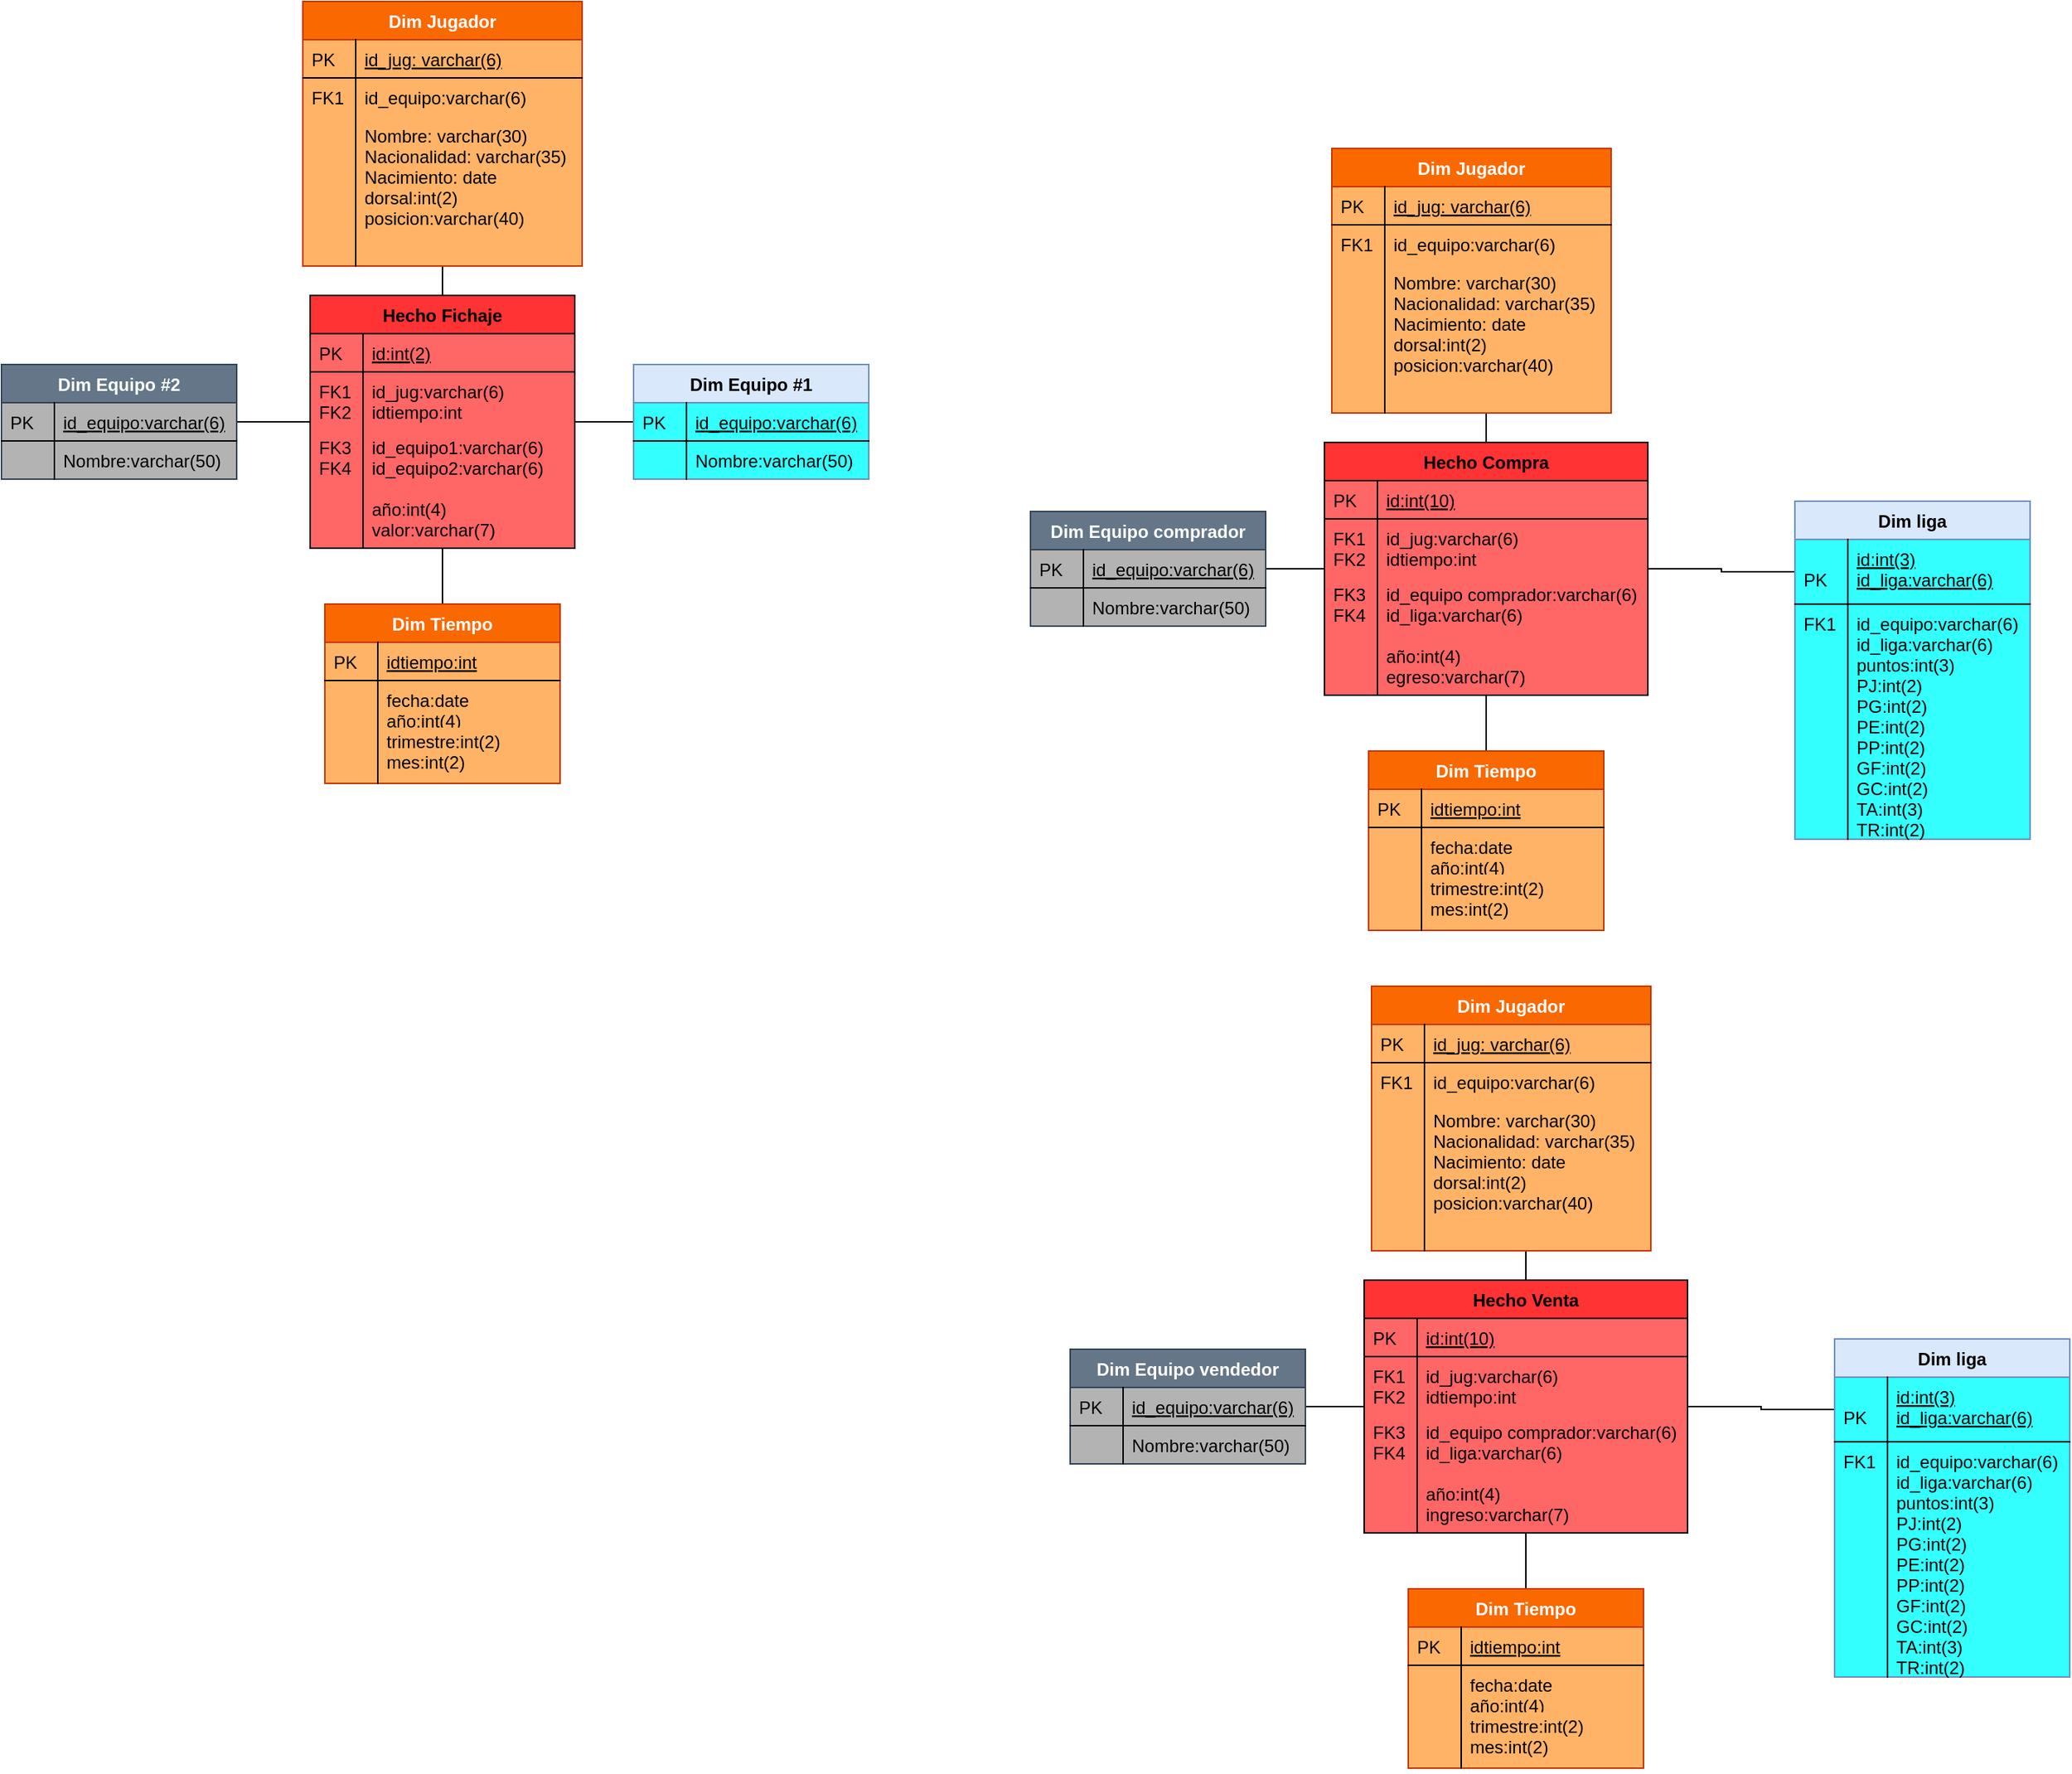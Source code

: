 <mxfile version="12.9.12" type="device"><diagram id="C5RBs43oDa-KdzZeNtuy" name="Page-1"><mxGraphModel dx="1153" dy="532" grid="1" gridSize="10" guides="1" tooltips="1" connect="1" arrows="1" fold="1" page="1" pageScale="1" pageWidth="827" pageHeight="1169" math="0" shadow="0"><root><mxCell id="WIyWlLk6GJQsqaUBKTNV-0"/><mxCell id="WIyWlLk6GJQsqaUBKTNV-1" parent="WIyWlLk6GJQsqaUBKTNV-0"/><mxCell id="Xb6AfM-l7uWaclbWprTv-17" style="edgeStyle=orthogonalEdgeStyle;rounded=0;orthogonalLoop=1;jettySize=auto;html=1;entryX=0.5;entryY=1;entryDx=0;entryDy=0;endArrow=none;endFill=0;" edge="1" parent="WIyWlLk6GJQsqaUBKTNV-1" source="zkfFHV4jXpPFQw0GAbJ--64" target="zkfFHV4jXpPFQw0GAbJ--56"><mxGeometry relative="1" as="geometry"/></mxCell><mxCell id="zkfFHV4jXpPFQw0GAbJ--64" value="Hecho Fichaje" style="swimlane;fontStyle=1;childLayout=stackLayout;horizontal=1;startSize=26;horizontalStack=0;resizeParent=1;resizeLast=0;collapsible=1;marginBottom=0;rounded=0;shadow=0;strokeWidth=1;swimlaneFillColor=#FF6666;fillColor=#FF3333;" parent="WIyWlLk6GJQsqaUBKTNV-1" vertex="1"><mxGeometry x="310" y="240" width="180" height="172" as="geometry"><mxRectangle x="260" y="270" width="160" height="26" as="alternateBounds"/></mxGeometry></mxCell><mxCell id="zkfFHV4jXpPFQw0GAbJ--65" value="id:int(2)" style="shape=partialRectangle;top=0;left=0;right=0;bottom=1;align=left;verticalAlign=top;fillColor=none;spacingLeft=40;spacingRight=4;overflow=hidden;rotatable=0;points=[[0,0.5],[1,0.5]];portConstraint=eastwest;dropTarget=0;rounded=0;shadow=0;strokeWidth=1;fontStyle=4" parent="zkfFHV4jXpPFQw0GAbJ--64" vertex="1"><mxGeometry y="26" width="180" height="26" as="geometry"/></mxCell><mxCell id="zkfFHV4jXpPFQw0GAbJ--66" value="PK" style="shape=partialRectangle;top=0;left=0;bottom=0;fillColor=none;align=left;verticalAlign=top;spacingLeft=4;spacingRight=4;overflow=hidden;rotatable=0;points=[];portConstraint=eastwest;part=1;" parent="zkfFHV4jXpPFQw0GAbJ--65" vertex="1" connectable="0"><mxGeometry width="36" height="26" as="geometry"/></mxCell><mxCell id="zkfFHV4jXpPFQw0GAbJ--67" value="id_jug:varchar(6)&#10;idtiempo:int" style="shape=partialRectangle;top=0;left=0;right=0;bottom=0;align=left;verticalAlign=top;fillColor=none;spacingLeft=40;spacingRight=4;overflow=hidden;rotatable=0;points=[[0,0.5],[1,0.5]];portConstraint=eastwest;dropTarget=0;rounded=0;shadow=0;strokeWidth=1;" parent="zkfFHV4jXpPFQw0GAbJ--64" vertex="1"><mxGeometry y="52" width="180" height="38" as="geometry"/></mxCell><mxCell id="zkfFHV4jXpPFQw0GAbJ--68" value="FK1&#10;FK2" style="shape=partialRectangle;top=0;left=0;bottom=0;fillColor=none;align=left;verticalAlign=top;spacingLeft=4;spacingRight=4;overflow=hidden;rotatable=0;points=[];portConstraint=eastwest;part=1;" parent="zkfFHV4jXpPFQw0GAbJ--67" vertex="1" connectable="0"><mxGeometry width="36" height="38" as="geometry"/></mxCell><mxCell id="zkfFHV4jXpPFQw0GAbJ--69" value="id_equipo1:varchar(6)&#10;id_equipo2:varchar(6)&#10;&#10;año:int(4)&#10;valor:varchar(7)" style="shape=partialRectangle;top=0;left=0;right=0;bottom=0;align=left;verticalAlign=top;fillColor=none;spacingLeft=40;spacingRight=4;overflow=hidden;rotatable=0;points=[[0,0.5],[1,0.5]];portConstraint=eastwest;dropTarget=0;rounded=0;shadow=0;strokeWidth=1;" parent="zkfFHV4jXpPFQw0GAbJ--64" vertex="1"><mxGeometry y="90" width="180" height="82" as="geometry"/></mxCell><mxCell id="zkfFHV4jXpPFQw0GAbJ--70" value="FK3&#10;FK4" style="shape=partialRectangle;top=0;left=0;bottom=0;fillColor=none;align=left;verticalAlign=top;spacingLeft=4;spacingRight=4;overflow=hidden;rotatable=0;points=[];portConstraint=eastwest;part=1;" parent="zkfFHV4jXpPFQw0GAbJ--69" vertex="1" connectable="0"><mxGeometry width="36" height="82" as="geometry"/></mxCell><mxCell id="Xb6AfM-l7uWaclbWprTv-16" style="edgeStyle=orthogonalEdgeStyle;rounded=0;orthogonalLoop=1;jettySize=auto;html=1;endArrow=none;endFill=0;" edge="1" parent="WIyWlLk6GJQsqaUBKTNV-1" source="Xb6AfM-l7uWaclbWprTv-0" target="zkfFHV4jXpPFQw0GAbJ--64"><mxGeometry relative="1" as="geometry"/></mxCell><mxCell id="Xb6AfM-l7uWaclbWprTv-19" style="edgeStyle=orthogonalEdgeStyle;rounded=0;orthogonalLoop=1;jettySize=auto;html=1;endArrow=none;endFill=0;" edge="1" parent="WIyWlLk6GJQsqaUBKTNV-1" source="Xb6AfM-l7uWaclbWprTv-6" target="zkfFHV4jXpPFQw0GAbJ--64"><mxGeometry relative="1" as="geometry"/></mxCell><mxCell id="Xb6AfM-l7uWaclbWprTv-14" style="edgeStyle=orthogonalEdgeStyle;rounded=0;orthogonalLoop=1;jettySize=auto;html=1;endArrow=none;endFill=0;" edge="1" parent="WIyWlLk6GJQsqaUBKTNV-1" source="zkfFHV4jXpPFQw0GAbJ--52" target="zkfFHV4jXpPFQw0GAbJ--64"><mxGeometry relative="1" as="geometry"/></mxCell><mxCell id="Xb6AfM-l7uWaclbWprTv-0" value="Dim Equipo #2" style="swimlane;fontStyle=1;childLayout=stackLayout;horizontal=1;startSize=26;horizontalStack=0;resizeParent=1;resizeLast=0;collapsible=1;marginBottom=0;rounded=0;shadow=0;strokeWidth=1;fillColor=#647687;strokeColor=#314354;comic=0;glass=0;swimlaneFillColor=#B3B3B3;fontColor=#ffffff;" vertex="1" parent="WIyWlLk6GJQsqaUBKTNV-1"><mxGeometry x="100" y="287" width="160" height="78" as="geometry"><mxRectangle x="20" y="80" width="160" height="26" as="alternateBounds"/></mxGeometry></mxCell><mxCell id="Xb6AfM-l7uWaclbWprTv-1" value="id_equipo:varchar(6)" style="shape=partialRectangle;top=0;left=0;right=0;bottom=1;align=left;verticalAlign=top;fillColor=none;spacingLeft=40;spacingRight=4;overflow=hidden;rotatable=0;points=[[0,0.5],[1,0.5]];portConstraint=eastwest;dropTarget=0;rounded=0;shadow=0;strokeWidth=1;fontStyle=4" vertex="1" parent="Xb6AfM-l7uWaclbWprTv-0"><mxGeometry y="26" width="160" height="26" as="geometry"/></mxCell><mxCell id="Xb6AfM-l7uWaclbWprTv-2" value="PK" style="shape=partialRectangle;top=0;left=0;bottom=0;fillColor=none;align=left;verticalAlign=top;spacingLeft=4;spacingRight=4;overflow=hidden;rotatable=0;points=[];portConstraint=eastwest;part=1;" vertex="1" connectable="0" parent="Xb6AfM-l7uWaclbWprTv-1"><mxGeometry width="36" height="26" as="geometry"/></mxCell><mxCell id="Xb6AfM-l7uWaclbWprTv-3" value="Nombre:varchar(50)" style="shape=partialRectangle;top=0;left=0;right=0;bottom=0;align=left;verticalAlign=top;fillColor=none;spacingLeft=40;spacingRight=4;overflow=hidden;rotatable=0;points=[[0,0.5],[1,0.5]];portConstraint=eastwest;dropTarget=0;rounded=0;shadow=0;strokeWidth=1;" vertex="1" parent="Xb6AfM-l7uWaclbWprTv-0"><mxGeometry y="52" width="160" height="26" as="geometry"/></mxCell><mxCell id="Xb6AfM-l7uWaclbWprTv-4" value="" style="shape=partialRectangle;top=0;left=0;bottom=0;fillColor=none;align=left;verticalAlign=top;spacingLeft=4;spacingRight=4;overflow=hidden;rotatable=0;points=[];portConstraint=eastwest;part=1;" vertex="1" connectable="0" parent="Xb6AfM-l7uWaclbWprTv-3"><mxGeometry width="36" height="26" as="geometry"/></mxCell><mxCell id="zkfFHV4jXpPFQw0GAbJ--51" value="Dim Equipo #1" style="swimlane;fontStyle=1;childLayout=stackLayout;horizontal=1;startSize=26;horizontalStack=0;resizeParent=1;resizeLast=0;collapsible=1;marginBottom=0;rounded=0;shadow=0;strokeWidth=1;fillColor=#dae8fc;strokeColor=#6c8ebf;comic=0;glass=0;gradientColor=none;swimlaneFillColor=#33FFFF;" parent="WIyWlLk6GJQsqaUBKTNV-1" vertex="1"><mxGeometry x="530" y="287" width="160" height="78" as="geometry"><mxRectangle x="20" y="80" width="160" height="26" as="alternateBounds"/></mxGeometry></mxCell><mxCell id="zkfFHV4jXpPFQw0GAbJ--52" value="id_equipo:varchar(6)" style="shape=partialRectangle;top=0;left=0;right=0;bottom=1;align=left;verticalAlign=top;fillColor=none;spacingLeft=40;spacingRight=4;overflow=hidden;rotatable=0;points=[[0,0.5],[1,0.5]];portConstraint=eastwest;dropTarget=0;rounded=0;shadow=0;strokeWidth=1;fontStyle=4" parent="zkfFHV4jXpPFQw0GAbJ--51" vertex="1"><mxGeometry y="26" width="160" height="26" as="geometry"/></mxCell><mxCell id="zkfFHV4jXpPFQw0GAbJ--53" value="PK" style="shape=partialRectangle;top=0;left=0;bottom=0;fillColor=none;align=left;verticalAlign=top;spacingLeft=4;spacingRight=4;overflow=hidden;rotatable=0;points=[];portConstraint=eastwest;part=1;" parent="zkfFHV4jXpPFQw0GAbJ--52" vertex="1" connectable="0"><mxGeometry width="36" height="26" as="geometry"/></mxCell><mxCell id="zkfFHV4jXpPFQw0GAbJ--54" value="Nombre:varchar(50)" style="shape=partialRectangle;top=0;left=0;right=0;bottom=0;align=left;verticalAlign=top;fillColor=none;spacingLeft=40;spacingRight=4;overflow=hidden;rotatable=0;points=[[0,0.5],[1,0.5]];portConstraint=eastwest;dropTarget=0;rounded=0;shadow=0;strokeWidth=1;" parent="zkfFHV4jXpPFQw0GAbJ--51" vertex="1"><mxGeometry y="52" width="160" height="26" as="geometry"/></mxCell><mxCell id="zkfFHV4jXpPFQw0GAbJ--55" value="" style="shape=partialRectangle;top=0;left=0;bottom=0;fillColor=none;align=left;verticalAlign=top;spacingLeft=4;spacingRight=4;overflow=hidden;rotatable=0;points=[];portConstraint=eastwest;part=1;" parent="zkfFHV4jXpPFQw0GAbJ--54" vertex="1" connectable="0"><mxGeometry width="36" height="26" as="geometry"/></mxCell><mxCell id="zkfFHV4jXpPFQw0GAbJ--56" value="Dim Jugador" style="swimlane;fontStyle=1;childLayout=stackLayout;horizontal=1;startSize=26;horizontalStack=0;resizeParent=1;resizeLast=0;collapsible=1;marginBottom=0;rounded=0;shadow=0;strokeWidth=1;swimlaneFillColor=#FFB366;fillColor=#fa6800;strokeColor=#C73500;fontColor=#ffffff;" parent="WIyWlLk6GJQsqaUBKTNV-1" vertex="1"><mxGeometry x="305" y="40" width="190" height="180" as="geometry"><mxRectangle x="260" y="80" width="160" height="26" as="alternateBounds"/></mxGeometry></mxCell><mxCell id="zkfFHV4jXpPFQw0GAbJ--57" value="id_jug: varchar(6)" style="shape=partialRectangle;top=0;left=0;right=0;bottom=1;align=left;verticalAlign=top;fillColor=none;spacingLeft=40;spacingRight=4;overflow=hidden;rotatable=0;points=[[0,0.5],[1,0.5]];portConstraint=eastwest;dropTarget=0;rounded=0;shadow=0;strokeWidth=1;fontStyle=4" parent="zkfFHV4jXpPFQw0GAbJ--56" vertex="1"><mxGeometry y="26" width="190" height="26" as="geometry"/></mxCell><mxCell id="zkfFHV4jXpPFQw0GAbJ--58" value="PK" style="shape=partialRectangle;top=0;left=0;bottom=0;fillColor=none;align=left;verticalAlign=top;spacingLeft=4;spacingRight=4;overflow=hidden;rotatable=0;points=[];portConstraint=eastwest;part=1;" parent="zkfFHV4jXpPFQw0GAbJ--57" vertex="1" connectable="0"><mxGeometry width="36" height="26" as="geometry"/></mxCell><mxCell id="zkfFHV4jXpPFQw0GAbJ--59" value="id_equipo:varchar(6)&#10;" style="shape=partialRectangle;top=0;left=0;right=0;bottom=0;align=left;verticalAlign=top;fillColor=none;spacingLeft=40;spacingRight=4;overflow=hidden;rotatable=0;points=[[0,0.5],[1,0.5]];portConstraint=eastwest;dropTarget=0;rounded=0;shadow=0;strokeWidth=1;" parent="zkfFHV4jXpPFQw0GAbJ--56" vertex="1"><mxGeometry y="52" width="190" height="26" as="geometry"/></mxCell><mxCell id="zkfFHV4jXpPFQw0GAbJ--60" value="FK1" style="shape=partialRectangle;top=0;left=0;bottom=0;fillColor=none;align=left;verticalAlign=top;spacingLeft=4;spacingRight=4;overflow=hidden;rotatable=0;points=[];portConstraint=eastwest;part=1;" parent="zkfFHV4jXpPFQw0GAbJ--59" vertex="1" connectable="0"><mxGeometry width="36" height="26" as="geometry"/></mxCell><mxCell id="zkfFHV4jXpPFQw0GAbJ--61" value="Nombre: varchar(30)&#10;Nacionalidad: varchar(35)&#10;Nacimiento: date&#10;dorsal:int(2)&#10;posicion:varchar(40)" style="shape=partialRectangle;top=0;left=0;right=0;bottom=0;align=left;verticalAlign=top;fillColor=none;spacingLeft=40;spacingRight=4;overflow=hidden;rotatable=0;points=[[0,0.5],[1,0.5]];portConstraint=eastwest;dropTarget=0;rounded=0;shadow=0;strokeWidth=1;" parent="zkfFHV4jXpPFQw0GAbJ--56" vertex="1"><mxGeometry y="78" width="190" height="102" as="geometry"/></mxCell><mxCell id="zkfFHV4jXpPFQw0GAbJ--62" value="" style="shape=partialRectangle;top=0;left=0;bottom=0;fillColor=none;align=left;verticalAlign=top;spacingLeft=4;spacingRight=4;overflow=hidden;rotatable=0;points=[];portConstraint=eastwest;part=1;" parent="zkfFHV4jXpPFQw0GAbJ--61" vertex="1" connectable="0"><mxGeometry width="36" height="102.0" as="geometry"/></mxCell><mxCell id="Xb6AfM-l7uWaclbWprTv-6" value="Dim Tiempo" style="swimlane;fontStyle=1;childLayout=stackLayout;horizontal=1;startSize=26;horizontalStack=0;resizeParent=1;resizeLast=0;collapsible=1;marginBottom=0;rounded=0;shadow=0;strokeWidth=1;swimlaneFillColor=#FFB366;fillColor=#fa6800;strokeColor=#C73500;fontColor=#ffffff;" vertex="1" parent="WIyWlLk6GJQsqaUBKTNV-1"><mxGeometry x="320" y="450" width="160" height="122" as="geometry"><mxRectangle x="260" y="80" width="160" height="26" as="alternateBounds"/></mxGeometry></mxCell><mxCell id="Xb6AfM-l7uWaclbWprTv-7" value="idtiempo:int" style="shape=partialRectangle;top=0;left=0;right=0;bottom=1;align=left;verticalAlign=top;fillColor=none;spacingLeft=40;spacingRight=4;overflow=hidden;rotatable=0;points=[[0,0.5],[1,0.5]];portConstraint=eastwest;dropTarget=0;rounded=0;shadow=0;strokeWidth=1;fontStyle=4" vertex="1" parent="Xb6AfM-l7uWaclbWprTv-6"><mxGeometry y="26" width="160" height="26" as="geometry"/></mxCell><mxCell id="Xb6AfM-l7uWaclbWprTv-8" value="PK" style="shape=partialRectangle;top=0;left=0;bottom=0;fillColor=none;align=left;verticalAlign=top;spacingLeft=4;spacingRight=4;overflow=hidden;rotatable=0;points=[];portConstraint=eastwest;part=1;" vertex="1" connectable="0" parent="Xb6AfM-l7uWaclbWprTv-7"><mxGeometry width="36" height="26" as="geometry"/></mxCell><mxCell id="Xb6AfM-l7uWaclbWprTv-9" value="fecha:date&#10;año:int(4)" style="shape=partialRectangle;top=0;left=0;right=0;bottom=0;align=left;verticalAlign=top;fillColor=none;spacingLeft=40;spacingRight=4;overflow=hidden;rotatable=0;points=[[0,0.5],[1,0.5]];portConstraint=eastwest;dropTarget=0;rounded=0;shadow=0;strokeWidth=1;" vertex="1" parent="Xb6AfM-l7uWaclbWprTv-6"><mxGeometry y="52" width="160" height="28" as="geometry"/></mxCell><mxCell id="Xb6AfM-l7uWaclbWprTv-10" value="" style="shape=partialRectangle;top=0;left=0;bottom=0;fillColor=none;align=left;verticalAlign=top;spacingLeft=4;spacingRight=4;overflow=hidden;rotatable=0;points=[];portConstraint=eastwest;part=1;" vertex="1" connectable="0" parent="Xb6AfM-l7uWaclbWprTv-9"><mxGeometry width="36" height="28" as="geometry"/></mxCell><mxCell id="Xb6AfM-l7uWaclbWprTv-11" value="trimestre:int(2)&#10;mes:int(2)" style="shape=partialRectangle;top=0;left=0;right=0;bottom=0;align=left;verticalAlign=top;fillColor=none;spacingLeft=40;spacingRight=4;overflow=hidden;rotatable=0;points=[[0,0.5],[1,0.5]];portConstraint=eastwest;dropTarget=0;rounded=0;shadow=0;strokeWidth=1;" vertex="1" parent="Xb6AfM-l7uWaclbWprTv-6"><mxGeometry y="80" width="160" height="42" as="geometry"/></mxCell><mxCell id="Xb6AfM-l7uWaclbWprTv-12" value="" style="shape=partialRectangle;top=0;left=0;bottom=0;fillColor=none;align=left;verticalAlign=top;spacingLeft=4;spacingRight=4;overflow=hidden;rotatable=0;points=[];portConstraint=eastwest;part=1;" vertex="1" connectable="0" parent="Xb6AfM-l7uWaclbWprTv-11"><mxGeometry width="36" height="42" as="geometry"/></mxCell><mxCell id="Xb6AfM-l7uWaclbWprTv-20" style="edgeStyle=orthogonalEdgeStyle;rounded=0;orthogonalLoop=1;jettySize=auto;html=1;entryX=0.5;entryY=1;entryDx=0;entryDy=0;endArrow=none;endFill=0;" edge="1" parent="WIyWlLk6GJQsqaUBKTNV-1" source="Xb6AfM-l7uWaclbWprTv-21" target="Xb6AfM-l7uWaclbWprTv-41"><mxGeometry relative="1" as="geometry"/></mxCell><mxCell id="Xb6AfM-l7uWaclbWprTv-28" style="edgeStyle=orthogonalEdgeStyle;rounded=0;orthogonalLoop=1;jettySize=auto;html=1;endArrow=none;endFill=0;" edge="1" parent="WIyWlLk6GJQsqaUBKTNV-1" source="Xb6AfM-l7uWaclbWprTv-31" target="Xb6AfM-l7uWaclbWprTv-21"><mxGeometry relative="1" as="geometry"/></mxCell><mxCell id="Xb6AfM-l7uWaclbWprTv-29" style="edgeStyle=orthogonalEdgeStyle;rounded=0;orthogonalLoop=1;jettySize=auto;html=1;endArrow=none;endFill=0;" edge="1" parent="WIyWlLk6GJQsqaUBKTNV-1" source="Xb6AfM-l7uWaclbWprTv-48" target="Xb6AfM-l7uWaclbWprTv-21"><mxGeometry relative="1" as="geometry"/></mxCell><mxCell id="Xb6AfM-l7uWaclbWprTv-30" style="edgeStyle=orthogonalEdgeStyle;rounded=0;orthogonalLoop=1;jettySize=auto;html=1;endArrow=none;endFill=0;" edge="1" parent="WIyWlLk6GJQsqaUBKTNV-1" source="Xb6AfM-l7uWaclbWprTv-37" target="Xb6AfM-l7uWaclbWprTv-21"><mxGeometry relative="1" as="geometry"/></mxCell><mxCell id="Xb6AfM-l7uWaclbWprTv-31" value="Dim Equipo comprador" style="swimlane;fontStyle=1;childLayout=stackLayout;horizontal=1;startSize=26;horizontalStack=0;resizeParent=1;resizeLast=0;collapsible=1;marginBottom=0;rounded=0;shadow=0;strokeWidth=1;fillColor=#647687;strokeColor=#314354;comic=0;glass=0;swimlaneFillColor=#B3B3B3;fontColor=#ffffff;" vertex="1" parent="WIyWlLk6GJQsqaUBKTNV-1"><mxGeometry x="800" y="387" width="160" height="78" as="geometry"><mxRectangle x="20" y="80" width="160" height="26" as="alternateBounds"/></mxGeometry></mxCell><mxCell id="Xb6AfM-l7uWaclbWprTv-32" value="id_equipo:varchar(6)" style="shape=partialRectangle;top=0;left=0;right=0;bottom=1;align=left;verticalAlign=top;fillColor=none;spacingLeft=40;spacingRight=4;overflow=hidden;rotatable=0;points=[[0,0.5],[1,0.5]];portConstraint=eastwest;dropTarget=0;rounded=0;shadow=0;strokeWidth=1;fontStyle=4" vertex="1" parent="Xb6AfM-l7uWaclbWprTv-31"><mxGeometry y="26" width="160" height="26" as="geometry"/></mxCell><mxCell id="Xb6AfM-l7uWaclbWprTv-33" value="PK" style="shape=partialRectangle;top=0;left=0;bottom=0;fillColor=none;align=left;verticalAlign=top;spacingLeft=4;spacingRight=4;overflow=hidden;rotatable=0;points=[];portConstraint=eastwest;part=1;" vertex="1" connectable="0" parent="Xb6AfM-l7uWaclbWprTv-32"><mxGeometry width="36" height="26" as="geometry"/></mxCell><mxCell id="Xb6AfM-l7uWaclbWprTv-34" value="Nombre:varchar(50)" style="shape=partialRectangle;top=0;left=0;right=0;bottom=0;align=left;verticalAlign=top;fillColor=none;spacingLeft=40;spacingRight=4;overflow=hidden;rotatable=0;points=[[0,0.5],[1,0.5]];portConstraint=eastwest;dropTarget=0;rounded=0;shadow=0;strokeWidth=1;" vertex="1" parent="Xb6AfM-l7uWaclbWprTv-31"><mxGeometry y="52" width="160" height="26" as="geometry"/></mxCell><mxCell id="Xb6AfM-l7uWaclbWprTv-35" value="" style="shape=partialRectangle;top=0;left=0;bottom=0;fillColor=none;align=left;verticalAlign=top;spacingLeft=4;spacingRight=4;overflow=hidden;rotatable=0;points=[];portConstraint=eastwest;part=1;" vertex="1" connectable="0" parent="Xb6AfM-l7uWaclbWprTv-34"><mxGeometry width="36" height="26" as="geometry"/></mxCell><mxCell id="Xb6AfM-l7uWaclbWprTv-41" value="Dim Jugador" style="swimlane;fontStyle=1;childLayout=stackLayout;horizontal=1;startSize=26;horizontalStack=0;resizeParent=1;resizeLast=0;collapsible=1;marginBottom=0;rounded=0;shadow=0;strokeWidth=1;swimlaneFillColor=#FFB366;fillColor=#fa6800;strokeColor=#C73500;fontColor=#ffffff;" vertex="1" parent="WIyWlLk6GJQsqaUBKTNV-1"><mxGeometry x="1005" y="140" width="190" height="180" as="geometry"><mxRectangle x="260" y="80" width="160" height="26" as="alternateBounds"/></mxGeometry></mxCell><mxCell id="Xb6AfM-l7uWaclbWprTv-42" value="id_jug: varchar(6)" style="shape=partialRectangle;top=0;left=0;right=0;bottom=1;align=left;verticalAlign=top;fillColor=none;spacingLeft=40;spacingRight=4;overflow=hidden;rotatable=0;points=[[0,0.5],[1,0.5]];portConstraint=eastwest;dropTarget=0;rounded=0;shadow=0;strokeWidth=1;fontStyle=4" vertex="1" parent="Xb6AfM-l7uWaclbWprTv-41"><mxGeometry y="26" width="190" height="26" as="geometry"/></mxCell><mxCell id="Xb6AfM-l7uWaclbWprTv-43" value="PK" style="shape=partialRectangle;top=0;left=0;bottom=0;fillColor=none;align=left;verticalAlign=top;spacingLeft=4;spacingRight=4;overflow=hidden;rotatable=0;points=[];portConstraint=eastwest;part=1;" vertex="1" connectable="0" parent="Xb6AfM-l7uWaclbWprTv-42"><mxGeometry width="36" height="26" as="geometry"/></mxCell><mxCell id="Xb6AfM-l7uWaclbWprTv-44" value="id_equipo:varchar(6)&#10;" style="shape=partialRectangle;top=0;left=0;right=0;bottom=0;align=left;verticalAlign=top;fillColor=none;spacingLeft=40;spacingRight=4;overflow=hidden;rotatable=0;points=[[0,0.5],[1,0.5]];portConstraint=eastwest;dropTarget=0;rounded=0;shadow=0;strokeWidth=1;" vertex="1" parent="Xb6AfM-l7uWaclbWprTv-41"><mxGeometry y="52" width="190" height="26" as="geometry"/></mxCell><mxCell id="Xb6AfM-l7uWaclbWprTv-45" value="FK1" style="shape=partialRectangle;top=0;left=0;bottom=0;fillColor=none;align=left;verticalAlign=top;spacingLeft=4;spacingRight=4;overflow=hidden;rotatable=0;points=[];portConstraint=eastwest;part=1;" vertex="1" connectable="0" parent="Xb6AfM-l7uWaclbWprTv-44"><mxGeometry width="36" height="26" as="geometry"/></mxCell><mxCell id="Xb6AfM-l7uWaclbWprTv-46" value="Nombre: varchar(30)&#10;Nacionalidad: varchar(35)&#10;Nacimiento: date&#10;dorsal:int(2)&#10;posicion:varchar(40)" style="shape=partialRectangle;top=0;left=0;right=0;bottom=0;align=left;verticalAlign=top;fillColor=none;spacingLeft=40;spacingRight=4;overflow=hidden;rotatable=0;points=[[0,0.5],[1,0.5]];portConstraint=eastwest;dropTarget=0;rounded=0;shadow=0;strokeWidth=1;" vertex="1" parent="Xb6AfM-l7uWaclbWprTv-41"><mxGeometry y="78" width="190" height="102" as="geometry"/></mxCell><mxCell id="Xb6AfM-l7uWaclbWprTv-47" value="" style="shape=partialRectangle;top=0;left=0;bottom=0;fillColor=none;align=left;verticalAlign=top;spacingLeft=4;spacingRight=4;overflow=hidden;rotatable=0;points=[];portConstraint=eastwest;part=1;" vertex="1" connectable="0" parent="Xb6AfM-l7uWaclbWprTv-46"><mxGeometry width="36" height="102.0" as="geometry"/></mxCell><mxCell id="Xb6AfM-l7uWaclbWprTv-21" value="Hecho Compra" style="swimlane;fontStyle=1;childLayout=stackLayout;horizontal=1;startSize=26;horizontalStack=0;resizeParent=1;resizeLast=0;collapsible=1;marginBottom=0;rounded=0;shadow=0;strokeWidth=1;swimlaneFillColor=#FF6666;fillColor=#FF3333;" vertex="1" parent="WIyWlLk6GJQsqaUBKTNV-1"><mxGeometry x="1000" y="340" width="220" height="172" as="geometry"><mxRectangle x="260" y="270" width="160" height="26" as="alternateBounds"/></mxGeometry></mxCell><mxCell id="Xb6AfM-l7uWaclbWprTv-22" value="id:int(10)" style="shape=partialRectangle;top=0;left=0;right=0;bottom=1;align=left;verticalAlign=top;fillColor=none;spacingLeft=40;spacingRight=4;overflow=hidden;rotatable=0;points=[[0,0.5],[1,0.5]];portConstraint=eastwest;dropTarget=0;rounded=0;shadow=0;strokeWidth=1;fontStyle=4" vertex="1" parent="Xb6AfM-l7uWaclbWprTv-21"><mxGeometry y="26" width="220" height="26" as="geometry"/></mxCell><mxCell id="Xb6AfM-l7uWaclbWprTv-23" value="PK" style="shape=partialRectangle;top=0;left=0;bottom=0;fillColor=none;align=left;verticalAlign=top;spacingLeft=4;spacingRight=4;overflow=hidden;rotatable=0;points=[];portConstraint=eastwest;part=1;" vertex="1" connectable="0" parent="Xb6AfM-l7uWaclbWprTv-22"><mxGeometry width="36" height="26" as="geometry"/></mxCell><mxCell id="Xb6AfM-l7uWaclbWprTv-24" value="id_jug:varchar(6)&#10;idtiempo:int" style="shape=partialRectangle;top=0;left=0;right=0;bottom=0;align=left;verticalAlign=top;fillColor=none;spacingLeft=40;spacingRight=4;overflow=hidden;rotatable=0;points=[[0,0.5],[1,0.5]];portConstraint=eastwest;dropTarget=0;rounded=0;shadow=0;strokeWidth=1;" vertex="1" parent="Xb6AfM-l7uWaclbWprTv-21"><mxGeometry y="52" width="220" height="38" as="geometry"/></mxCell><mxCell id="Xb6AfM-l7uWaclbWprTv-25" value="FK1&#10;FK2" style="shape=partialRectangle;top=0;left=0;bottom=0;fillColor=none;align=left;verticalAlign=top;spacingLeft=4;spacingRight=4;overflow=hidden;rotatable=0;points=[];portConstraint=eastwest;part=1;" vertex="1" connectable="0" parent="Xb6AfM-l7uWaclbWprTv-24"><mxGeometry width="36" height="38" as="geometry"/></mxCell><mxCell id="Xb6AfM-l7uWaclbWprTv-26" value="id_equipo comprador:varchar(6)&#10;id_liga:varchar(6)&#10;&#10;año:int(4)&#10;egreso:varchar(7)" style="shape=partialRectangle;top=0;left=0;right=0;bottom=0;align=left;verticalAlign=top;fillColor=none;spacingLeft=40;spacingRight=4;overflow=hidden;rotatable=0;points=[[0,0.5],[1,0.5]];portConstraint=eastwest;dropTarget=0;rounded=0;shadow=0;strokeWidth=1;" vertex="1" parent="Xb6AfM-l7uWaclbWprTv-21"><mxGeometry y="90" width="220" height="82" as="geometry"/></mxCell><mxCell id="Xb6AfM-l7uWaclbWprTv-27" value="FK3&#10;FK4" style="shape=partialRectangle;top=0;left=0;bottom=0;fillColor=none;align=left;verticalAlign=top;spacingLeft=4;spacingRight=4;overflow=hidden;rotatable=0;points=[];portConstraint=eastwest;part=1;" vertex="1" connectable="0" parent="Xb6AfM-l7uWaclbWprTv-26"><mxGeometry width="36" height="82" as="geometry"/></mxCell><mxCell id="Xb6AfM-l7uWaclbWprTv-48" value="Dim Tiempo" style="swimlane;fontStyle=1;childLayout=stackLayout;horizontal=1;startSize=26;horizontalStack=0;resizeParent=1;resizeLast=0;collapsible=1;marginBottom=0;rounded=0;shadow=0;strokeWidth=1;swimlaneFillColor=#FFB366;fillColor=#fa6800;strokeColor=#C73500;fontColor=#ffffff;" vertex="1" parent="WIyWlLk6GJQsqaUBKTNV-1"><mxGeometry x="1030" y="550" width="160" height="122" as="geometry"><mxRectangle x="260" y="80" width="160" height="26" as="alternateBounds"/></mxGeometry></mxCell><mxCell id="Xb6AfM-l7uWaclbWprTv-49" value="idtiempo:int" style="shape=partialRectangle;top=0;left=0;right=0;bottom=1;align=left;verticalAlign=top;fillColor=none;spacingLeft=40;spacingRight=4;overflow=hidden;rotatable=0;points=[[0,0.5],[1,0.5]];portConstraint=eastwest;dropTarget=0;rounded=0;shadow=0;strokeWidth=1;fontStyle=4" vertex="1" parent="Xb6AfM-l7uWaclbWprTv-48"><mxGeometry y="26" width="160" height="26" as="geometry"/></mxCell><mxCell id="Xb6AfM-l7uWaclbWprTv-50" value="PK" style="shape=partialRectangle;top=0;left=0;bottom=0;fillColor=none;align=left;verticalAlign=top;spacingLeft=4;spacingRight=4;overflow=hidden;rotatable=0;points=[];portConstraint=eastwest;part=1;" vertex="1" connectable="0" parent="Xb6AfM-l7uWaclbWprTv-49"><mxGeometry width="36" height="26" as="geometry"/></mxCell><mxCell id="Xb6AfM-l7uWaclbWprTv-51" value="fecha:date&#10;año:int(4)" style="shape=partialRectangle;top=0;left=0;right=0;bottom=0;align=left;verticalAlign=top;fillColor=none;spacingLeft=40;spacingRight=4;overflow=hidden;rotatable=0;points=[[0,0.5],[1,0.5]];portConstraint=eastwest;dropTarget=0;rounded=0;shadow=0;strokeWidth=1;" vertex="1" parent="Xb6AfM-l7uWaclbWprTv-48"><mxGeometry y="52" width="160" height="28" as="geometry"/></mxCell><mxCell id="Xb6AfM-l7uWaclbWprTv-52" value="" style="shape=partialRectangle;top=0;left=0;bottom=0;fillColor=none;align=left;verticalAlign=top;spacingLeft=4;spacingRight=4;overflow=hidden;rotatable=0;points=[];portConstraint=eastwest;part=1;" vertex="1" connectable="0" parent="Xb6AfM-l7uWaclbWprTv-51"><mxGeometry width="36" height="28" as="geometry"/></mxCell><mxCell id="Xb6AfM-l7uWaclbWprTv-53" value="trimestre:int(2)&#10;mes:int(2)" style="shape=partialRectangle;top=0;left=0;right=0;bottom=0;align=left;verticalAlign=top;fillColor=none;spacingLeft=40;spacingRight=4;overflow=hidden;rotatable=0;points=[[0,0.5],[1,0.5]];portConstraint=eastwest;dropTarget=0;rounded=0;shadow=0;strokeWidth=1;" vertex="1" parent="Xb6AfM-l7uWaclbWprTv-48"><mxGeometry y="80" width="160" height="42" as="geometry"/></mxCell><mxCell id="Xb6AfM-l7uWaclbWprTv-54" value="" style="shape=partialRectangle;top=0;left=0;bottom=0;fillColor=none;align=left;verticalAlign=top;spacingLeft=4;spacingRight=4;overflow=hidden;rotatable=0;points=[];portConstraint=eastwest;part=1;" vertex="1" connectable="0" parent="Xb6AfM-l7uWaclbWprTv-53"><mxGeometry width="36" height="42" as="geometry"/></mxCell><mxCell id="Xb6AfM-l7uWaclbWprTv-36" value="Dim liga" style="swimlane;fontStyle=1;childLayout=stackLayout;horizontal=1;startSize=26;horizontalStack=0;resizeParent=1;resizeLast=0;collapsible=1;marginBottom=0;rounded=0;shadow=0;strokeWidth=1;fillColor=#dae8fc;strokeColor=#6c8ebf;comic=0;glass=0;gradientColor=none;swimlaneFillColor=#33FFFF;" vertex="1" parent="WIyWlLk6GJQsqaUBKTNV-1"><mxGeometry x="1320" y="380" width="160" height="230" as="geometry"><mxRectangle x="20" y="80" width="160" height="26" as="alternateBounds"/></mxGeometry></mxCell><mxCell id="Xb6AfM-l7uWaclbWprTv-37" value="id:int(3)&#10;id_liga:varchar(6)" style="shape=partialRectangle;top=0;left=0;right=0;bottom=1;align=left;verticalAlign=top;fillColor=none;spacingLeft=40;spacingRight=4;overflow=hidden;rotatable=0;points=[[0,0.5],[1,0.5]];portConstraint=eastwest;dropTarget=0;rounded=0;shadow=0;strokeWidth=1;fontStyle=4" vertex="1" parent="Xb6AfM-l7uWaclbWprTv-36"><mxGeometry y="26" width="160" height="44" as="geometry"/></mxCell><mxCell id="Xb6AfM-l7uWaclbWprTv-38" value="&#10;PK" style="shape=partialRectangle;top=0;left=0;bottom=0;fillColor=none;align=left;verticalAlign=top;spacingLeft=4;spacingRight=4;overflow=hidden;rotatable=0;points=[];portConstraint=eastwest;part=1;" vertex="1" connectable="0" parent="Xb6AfM-l7uWaclbWprTv-37"><mxGeometry width="36" height="44" as="geometry"/></mxCell><mxCell id="Xb6AfM-l7uWaclbWprTv-39" value="id_equipo:varchar(6)&#10;id_liga:varchar(6)&#10;puntos:int(3)&#10;PJ:int(2)&#10;PG:int(2)&#10;PE:int(2)&#10;PP:int(2)&#10;GF:int(2)&#10;GC:int(2)&#10;TA:int(3)&#10;TR:int(2)" style="shape=partialRectangle;top=0;left=0;right=0;bottom=0;align=left;verticalAlign=top;fillColor=none;spacingLeft=40;spacingRight=4;overflow=hidden;rotatable=0;points=[[0,0.5],[1,0.5]];portConstraint=eastwest;dropTarget=0;rounded=0;shadow=0;strokeWidth=1;" vertex="1" parent="Xb6AfM-l7uWaclbWprTv-36"><mxGeometry y="70" width="160" height="160" as="geometry"/></mxCell><mxCell id="Xb6AfM-l7uWaclbWprTv-40" value="FK1" style="shape=partialRectangle;top=0;left=0;bottom=0;fillColor=none;align=left;verticalAlign=top;spacingLeft=4;spacingRight=4;overflow=hidden;rotatable=0;points=[];portConstraint=eastwest;part=1;" vertex="1" connectable="0" parent="Xb6AfM-l7uWaclbWprTv-39"><mxGeometry width="36" height="160" as="geometry"/></mxCell><mxCell id="Xb6AfM-l7uWaclbWprTv-55" style="edgeStyle=orthogonalEdgeStyle;rounded=0;orthogonalLoop=1;jettySize=auto;html=1;entryX=0.5;entryY=1;entryDx=0;entryDy=0;endArrow=none;endFill=0;" edge="1" parent="WIyWlLk6GJQsqaUBKTNV-1" source="Xb6AfM-l7uWaclbWprTv-71" target="Xb6AfM-l7uWaclbWprTv-64"><mxGeometry relative="1" as="geometry"/></mxCell><mxCell id="Xb6AfM-l7uWaclbWprTv-56" style="edgeStyle=orthogonalEdgeStyle;rounded=0;orthogonalLoop=1;jettySize=auto;html=1;endArrow=none;endFill=0;" edge="1" parent="WIyWlLk6GJQsqaUBKTNV-1" source="Xb6AfM-l7uWaclbWprTv-59" target="Xb6AfM-l7uWaclbWprTv-71"><mxGeometry relative="1" as="geometry"/></mxCell><mxCell id="Xb6AfM-l7uWaclbWprTv-57" style="edgeStyle=orthogonalEdgeStyle;rounded=0;orthogonalLoop=1;jettySize=auto;html=1;endArrow=none;endFill=0;" edge="1" parent="WIyWlLk6GJQsqaUBKTNV-1" source="Xb6AfM-l7uWaclbWprTv-78" target="Xb6AfM-l7uWaclbWprTv-71"><mxGeometry relative="1" as="geometry"/></mxCell><mxCell id="Xb6AfM-l7uWaclbWprTv-58" style="edgeStyle=orthogonalEdgeStyle;rounded=0;orthogonalLoop=1;jettySize=auto;html=1;endArrow=none;endFill=0;" edge="1" parent="WIyWlLk6GJQsqaUBKTNV-1" source="Xb6AfM-l7uWaclbWprTv-86" target="Xb6AfM-l7uWaclbWprTv-71"><mxGeometry relative="1" as="geometry"/></mxCell><mxCell id="Xb6AfM-l7uWaclbWprTv-59" value="Dim Equipo vendedor" style="swimlane;fontStyle=1;childLayout=stackLayout;horizontal=1;startSize=26;horizontalStack=0;resizeParent=1;resizeLast=0;collapsible=1;marginBottom=0;rounded=0;shadow=0;strokeWidth=1;fillColor=#647687;strokeColor=#314354;comic=0;glass=0;swimlaneFillColor=#B3B3B3;fontColor=#ffffff;" vertex="1" parent="WIyWlLk6GJQsqaUBKTNV-1"><mxGeometry x="827" y="957" width="160" height="78" as="geometry"><mxRectangle x="20" y="80" width="160" height="26" as="alternateBounds"/></mxGeometry></mxCell><mxCell id="Xb6AfM-l7uWaclbWprTv-60" value="id_equipo:varchar(6)" style="shape=partialRectangle;top=0;left=0;right=0;bottom=1;align=left;verticalAlign=top;fillColor=none;spacingLeft=40;spacingRight=4;overflow=hidden;rotatable=0;points=[[0,0.5],[1,0.5]];portConstraint=eastwest;dropTarget=0;rounded=0;shadow=0;strokeWidth=1;fontStyle=4" vertex="1" parent="Xb6AfM-l7uWaclbWprTv-59"><mxGeometry y="26" width="160" height="26" as="geometry"/></mxCell><mxCell id="Xb6AfM-l7uWaclbWprTv-61" value="PK" style="shape=partialRectangle;top=0;left=0;bottom=0;fillColor=none;align=left;verticalAlign=top;spacingLeft=4;spacingRight=4;overflow=hidden;rotatable=0;points=[];portConstraint=eastwest;part=1;" vertex="1" connectable="0" parent="Xb6AfM-l7uWaclbWprTv-60"><mxGeometry width="36" height="26" as="geometry"/></mxCell><mxCell id="Xb6AfM-l7uWaclbWprTv-62" value="Nombre:varchar(50)" style="shape=partialRectangle;top=0;left=0;right=0;bottom=0;align=left;verticalAlign=top;fillColor=none;spacingLeft=40;spacingRight=4;overflow=hidden;rotatable=0;points=[[0,0.5],[1,0.5]];portConstraint=eastwest;dropTarget=0;rounded=0;shadow=0;strokeWidth=1;" vertex="1" parent="Xb6AfM-l7uWaclbWprTv-59"><mxGeometry y="52" width="160" height="26" as="geometry"/></mxCell><mxCell id="Xb6AfM-l7uWaclbWprTv-63" value="" style="shape=partialRectangle;top=0;left=0;bottom=0;fillColor=none;align=left;verticalAlign=top;spacingLeft=4;spacingRight=4;overflow=hidden;rotatable=0;points=[];portConstraint=eastwest;part=1;" vertex="1" connectable="0" parent="Xb6AfM-l7uWaclbWprTv-62"><mxGeometry width="36" height="26" as="geometry"/></mxCell><mxCell id="Xb6AfM-l7uWaclbWprTv-64" value="Dim Jugador" style="swimlane;fontStyle=1;childLayout=stackLayout;horizontal=1;startSize=26;horizontalStack=0;resizeParent=1;resizeLast=0;collapsible=1;marginBottom=0;rounded=0;shadow=0;strokeWidth=1;swimlaneFillColor=#FFB366;fillColor=#fa6800;strokeColor=#C73500;fontColor=#ffffff;" vertex="1" parent="WIyWlLk6GJQsqaUBKTNV-1"><mxGeometry x="1032" y="710" width="190" height="180" as="geometry"><mxRectangle x="260" y="80" width="160" height="26" as="alternateBounds"/></mxGeometry></mxCell><mxCell id="Xb6AfM-l7uWaclbWprTv-65" value="id_jug: varchar(6)" style="shape=partialRectangle;top=0;left=0;right=0;bottom=1;align=left;verticalAlign=top;fillColor=none;spacingLeft=40;spacingRight=4;overflow=hidden;rotatable=0;points=[[0,0.5],[1,0.5]];portConstraint=eastwest;dropTarget=0;rounded=0;shadow=0;strokeWidth=1;fontStyle=4" vertex="1" parent="Xb6AfM-l7uWaclbWprTv-64"><mxGeometry y="26" width="190" height="26" as="geometry"/></mxCell><mxCell id="Xb6AfM-l7uWaclbWprTv-66" value="PK" style="shape=partialRectangle;top=0;left=0;bottom=0;fillColor=none;align=left;verticalAlign=top;spacingLeft=4;spacingRight=4;overflow=hidden;rotatable=0;points=[];portConstraint=eastwest;part=1;" vertex="1" connectable="0" parent="Xb6AfM-l7uWaclbWprTv-65"><mxGeometry width="36" height="26" as="geometry"/></mxCell><mxCell id="Xb6AfM-l7uWaclbWprTv-67" value="id_equipo:varchar(6)&#10;" style="shape=partialRectangle;top=0;left=0;right=0;bottom=0;align=left;verticalAlign=top;fillColor=none;spacingLeft=40;spacingRight=4;overflow=hidden;rotatable=0;points=[[0,0.5],[1,0.5]];portConstraint=eastwest;dropTarget=0;rounded=0;shadow=0;strokeWidth=1;" vertex="1" parent="Xb6AfM-l7uWaclbWprTv-64"><mxGeometry y="52" width="190" height="26" as="geometry"/></mxCell><mxCell id="Xb6AfM-l7uWaclbWprTv-68" value="FK1" style="shape=partialRectangle;top=0;left=0;bottom=0;fillColor=none;align=left;verticalAlign=top;spacingLeft=4;spacingRight=4;overflow=hidden;rotatable=0;points=[];portConstraint=eastwest;part=1;" vertex="1" connectable="0" parent="Xb6AfM-l7uWaclbWprTv-67"><mxGeometry width="36" height="26" as="geometry"/></mxCell><mxCell id="Xb6AfM-l7uWaclbWprTv-69" value="Nombre: varchar(30)&#10;Nacionalidad: varchar(35)&#10;Nacimiento: date&#10;dorsal:int(2)&#10;posicion:varchar(40)" style="shape=partialRectangle;top=0;left=0;right=0;bottom=0;align=left;verticalAlign=top;fillColor=none;spacingLeft=40;spacingRight=4;overflow=hidden;rotatable=0;points=[[0,0.5],[1,0.5]];portConstraint=eastwest;dropTarget=0;rounded=0;shadow=0;strokeWidth=1;" vertex="1" parent="Xb6AfM-l7uWaclbWprTv-64"><mxGeometry y="78" width="190" height="102" as="geometry"/></mxCell><mxCell id="Xb6AfM-l7uWaclbWprTv-70" value="" style="shape=partialRectangle;top=0;left=0;bottom=0;fillColor=none;align=left;verticalAlign=top;spacingLeft=4;spacingRight=4;overflow=hidden;rotatable=0;points=[];portConstraint=eastwest;part=1;" vertex="1" connectable="0" parent="Xb6AfM-l7uWaclbWprTv-69"><mxGeometry width="36" height="102.0" as="geometry"/></mxCell><mxCell id="Xb6AfM-l7uWaclbWprTv-71" value="Hecho Venta" style="swimlane;fontStyle=1;childLayout=stackLayout;horizontal=1;startSize=26;horizontalStack=0;resizeParent=1;resizeLast=0;collapsible=1;marginBottom=0;rounded=0;shadow=0;strokeWidth=1;swimlaneFillColor=#FF6666;fillColor=#FF3333;" vertex="1" parent="WIyWlLk6GJQsqaUBKTNV-1"><mxGeometry x="1027" y="910" width="220" height="172" as="geometry"><mxRectangle x="260" y="270" width="160" height="26" as="alternateBounds"/></mxGeometry></mxCell><mxCell id="Xb6AfM-l7uWaclbWprTv-72" value="id:int(10)" style="shape=partialRectangle;top=0;left=0;right=0;bottom=1;align=left;verticalAlign=top;fillColor=none;spacingLeft=40;spacingRight=4;overflow=hidden;rotatable=0;points=[[0,0.5],[1,0.5]];portConstraint=eastwest;dropTarget=0;rounded=0;shadow=0;strokeWidth=1;fontStyle=4" vertex="1" parent="Xb6AfM-l7uWaclbWprTv-71"><mxGeometry y="26" width="220" height="26" as="geometry"/></mxCell><mxCell id="Xb6AfM-l7uWaclbWprTv-73" value="PK" style="shape=partialRectangle;top=0;left=0;bottom=0;fillColor=none;align=left;verticalAlign=top;spacingLeft=4;spacingRight=4;overflow=hidden;rotatable=0;points=[];portConstraint=eastwest;part=1;" vertex="1" connectable="0" parent="Xb6AfM-l7uWaclbWprTv-72"><mxGeometry width="36" height="26" as="geometry"/></mxCell><mxCell id="Xb6AfM-l7uWaclbWprTv-74" value="id_jug:varchar(6)&#10;idtiempo:int" style="shape=partialRectangle;top=0;left=0;right=0;bottom=0;align=left;verticalAlign=top;fillColor=none;spacingLeft=40;spacingRight=4;overflow=hidden;rotatable=0;points=[[0,0.5],[1,0.5]];portConstraint=eastwest;dropTarget=0;rounded=0;shadow=0;strokeWidth=1;" vertex="1" parent="Xb6AfM-l7uWaclbWprTv-71"><mxGeometry y="52" width="220" height="38" as="geometry"/></mxCell><mxCell id="Xb6AfM-l7uWaclbWprTv-75" value="FK1&#10;FK2" style="shape=partialRectangle;top=0;left=0;bottom=0;fillColor=none;align=left;verticalAlign=top;spacingLeft=4;spacingRight=4;overflow=hidden;rotatable=0;points=[];portConstraint=eastwest;part=1;" vertex="1" connectable="0" parent="Xb6AfM-l7uWaclbWprTv-74"><mxGeometry width="36" height="38" as="geometry"/></mxCell><mxCell id="Xb6AfM-l7uWaclbWprTv-76" value="id_equipo comprador:varchar(6)&#10;id_liga:varchar(6)&#10;&#10;año:int(4)&#10;ingreso:varchar(7)" style="shape=partialRectangle;top=0;left=0;right=0;bottom=0;align=left;verticalAlign=top;fillColor=none;spacingLeft=40;spacingRight=4;overflow=hidden;rotatable=0;points=[[0,0.5],[1,0.5]];portConstraint=eastwest;dropTarget=0;rounded=0;shadow=0;strokeWidth=1;" vertex="1" parent="Xb6AfM-l7uWaclbWprTv-71"><mxGeometry y="90" width="220" height="82" as="geometry"/></mxCell><mxCell id="Xb6AfM-l7uWaclbWprTv-77" value="FK3&#10;FK4" style="shape=partialRectangle;top=0;left=0;bottom=0;fillColor=none;align=left;verticalAlign=top;spacingLeft=4;spacingRight=4;overflow=hidden;rotatable=0;points=[];portConstraint=eastwest;part=1;" vertex="1" connectable="0" parent="Xb6AfM-l7uWaclbWprTv-76"><mxGeometry width="36" height="82" as="geometry"/></mxCell><mxCell id="Xb6AfM-l7uWaclbWprTv-78" value="Dim Tiempo" style="swimlane;fontStyle=1;childLayout=stackLayout;horizontal=1;startSize=26;horizontalStack=0;resizeParent=1;resizeLast=0;collapsible=1;marginBottom=0;rounded=0;shadow=0;strokeWidth=1;swimlaneFillColor=#FFB366;fillColor=#fa6800;strokeColor=#C73500;fontColor=#ffffff;" vertex="1" parent="WIyWlLk6GJQsqaUBKTNV-1"><mxGeometry x="1057" y="1120" width="160" height="122" as="geometry"><mxRectangle x="260" y="80" width="160" height="26" as="alternateBounds"/></mxGeometry></mxCell><mxCell id="Xb6AfM-l7uWaclbWprTv-79" value="idtiempo:int" style="shape=partialRectangle;top=0;left=0;right=0;bottom=1;align=left;verticalAlign=top;fillColor=none;spacingLeft=40;spacingRight=4;overflow=hidden;rotatable=0;points=[[0,0.5],[1,0.5]];portConstraint=eastwest;dropTarget=0;rounded=0;shadow=0;strokeWidth=1;fontStyle=4" vertex="1" parent="Xb6AfM-l7uWaclbWprTv-78"><mxGeometry y="26" width="160" height="26" as="geometry"/></mxCell><mxCell id="Xb6AfM-l7uWaclbWprTv-80" value="PK" style="shape=partialRectangle;top=0;left=0;bottom=0;fillColor=none;align=left;verticalAlign=top;spacingLeft=4;spacingRight=4;overflow=hidden;rotatable=0;points=[];portConstraint=eastwest;part=1;" vertex="1" connectable="0" parent="Xb6AfM-l7uWaclbWprTv-79"><mxGeometry width="36" height="26" as="geometry"/></mxCell><mxCell id="Xb6AfM-l7uWaclbWprTv-81" value="fecha:date&#10;año:int(4)" style="shape=partialRectangle;top=0;left=0;right=0;bottom=0;align=left;verticalAlign=top;fillColor=none;spacingLeft=40;spacingRight=4;overflow=hidden;rotatable=0;points=[[0,0.5],[1,0.5]];portConstraint=eastwest;dropTarget=0;rounded=0;shadow=0;strokeWidth=1;" vertex="1" parent="Xb6AfM-l7uWaclbWprTv-78"><mxGeometry y="52" width="160" height="28" as="geometry"/></mxCell><mxCell id="Xb6AfM-l7uWaclbWprTv-82" value="" style="shape=partialRectangle;top=0;left=0;bottom=0;fillColor=none;align=left;verticalAlign=top;spacingLeft=4;spacingRight=4;overflow=hidden;rotatable=0;points=[];portConstraint=eastwest;part=1;" vertex="1" connectable="0" parent="Xb6AfM-l7uWaclbWprTv-81"><mxGeometry width="36" height="28" as="geometry"/></mxCell><mxCell id="Xb6AfM-l7uWaclbWprTv-83" value="trimestre:int(2)&#10;mes:int(2)" style="shape=partialRectangle;top=0;left=0;right=0;bottom=0;align=left;verticalAlign=top;fillColor=none;spacingLeft=40;spacingRight=4;overflow=hidden;rotatable=0;points=[[0,0.5],[1,0.5]];portConstraint=eastwest;dropTarget=0;rounded=0;shadow=0;strokeWidth=1;" vertex="1" parent="Xb6AfM-l7uWaclbWprTv-78"><mxGeometry y="80" width="160" height="42" as="geometry"/></mxCell><mxCell id="Xb6AfM-l7uWaclbWprTv-84" value="" style="shape=partialRectangle;top=0;left=0;bottom=0;fillColor=none;align=left;verticalAlign=top;spacingLeft=4;spacingRight=4;overflow=hidden;rotatable=0;points=[];portConstraint=eastwest;part=1;" vertex="1" connectable="0" parent="Xb6AfM-l7uWaclbWprTv-83"><mxGeometry width="36" height="42" as="geometry"/></mxCell><mxCell id="Xb6AfM-l7uWaclbWprTv-85" value="Dim liga" style="swimlane;fontStyle=1;childLayout=stackLayout;horizontal=1;startSize=26;horizontalStack=0;resizeParent=1;resizeLast=0;collapsible=1;marginBottom=0;rounded=0;shadow=0;strokeWidth=1;fillColor=#dae8fc;strokeColor=#6c8ebf;comic=0;glass=0;gradientColor=none;swimlaneFillColor=#33FFFF;" vertex="1" parent="WIyWlLk6GJQsqaUBKTNV-1"><mxGeometry x="1347" y="950" width="160" height="230" as="geometry"><mxRectangle x="20" y="80" width="160" height="26" as="alternateBounds"/></mxGeometry></mxCell><mxCell id="Xb6AfM-l7uWaclbWprTv-86" value="id:int(3)&#10;id_liga:varchar(6)" style="shape=partialRectangle;top=0;left=0;right=0;bottom=1;align=left;verticalAlign=top;fillColor=none;spacingLeft=40;spacingRight=4;overflow=hidden;rotatable=0;points=[[0,0.5],[1,0.5]];portConstraint=eastwest;dropTarget=0;rounded=0;shadow=0;strokeWidth=1;fontStyle=4" vertex="1" parent="Xb6AfM-l7uWaclbWprTv-85"><mxGeometry y="26" width="160" height="44" as="geometry"/></mxCell><mxCell id="Xb6AfM-l7uWaclbWprTv-87" value="&#10;PK" style="shape=partialRectangle;top=0;left=0;bottom=0;fillColor=none;align=left;verticalAlign=top;spacingLeft=4;spacingRight=4;overflow=hidden;rotatable=0;points=[];portConstraint=eastwest;part=1;" vertex="1" connectable="0" parent="Xb6AfM-l7uWaclbWprTv-86"><mxGeometry width="36" height="44" as="geometry"/></mxCell><mxCell id="Xb6AfM-l7uWaclbWprTv-88" value="id_equipo:varchar(6)&#10;id_liga:varchar(6)&#10;puntos:int(3)&#10;PJ:int(2)&#10;PG:int(2)&#10;PE:int(2)&#10;PP:int(2)&#10;GF:int(2)&#10;GC:int(2)&#10;TA:int(3)&#10;TR:int(2)" style="shape=partialRectangle;top=0;left=0;right=0;bottom=0;align=left;verticalAlign=top;fillColor=none;spacingLeft=40;spacingRight=4;overflow=hidden;rotatable=0;points=[[0,0.5],[1,0.5]];portConstraint=eastwest;dropTarget=0;rounded=0;shadow=0;strokeWidth=1;" vertex="1" parent="Xb6AfM-l7uWaclbWprTv-85"><mxGeometry y="70" width="160" height="160" as="geometry"/></mxCell><mxCell id="Xb6AfM-l7uWaclbWprTv-89" value="FK1" style="shape=partialRectangle;top=0;left=0;bottom=0;fillColor=none;align=left;verticalAlign=top;spacingLeft=4;spacingRight=4;overflow=hidden;rotatable=0;points=[];portConstraint=eastwest;part=1;" vertex="1" connectable="0" parent="Xb6AfM-l7uWaclbWprTv-88"><mxGeometry width="36" height="160" as="geometry"/></mxCell></root></mxGraphModel></diagram></mxfile>